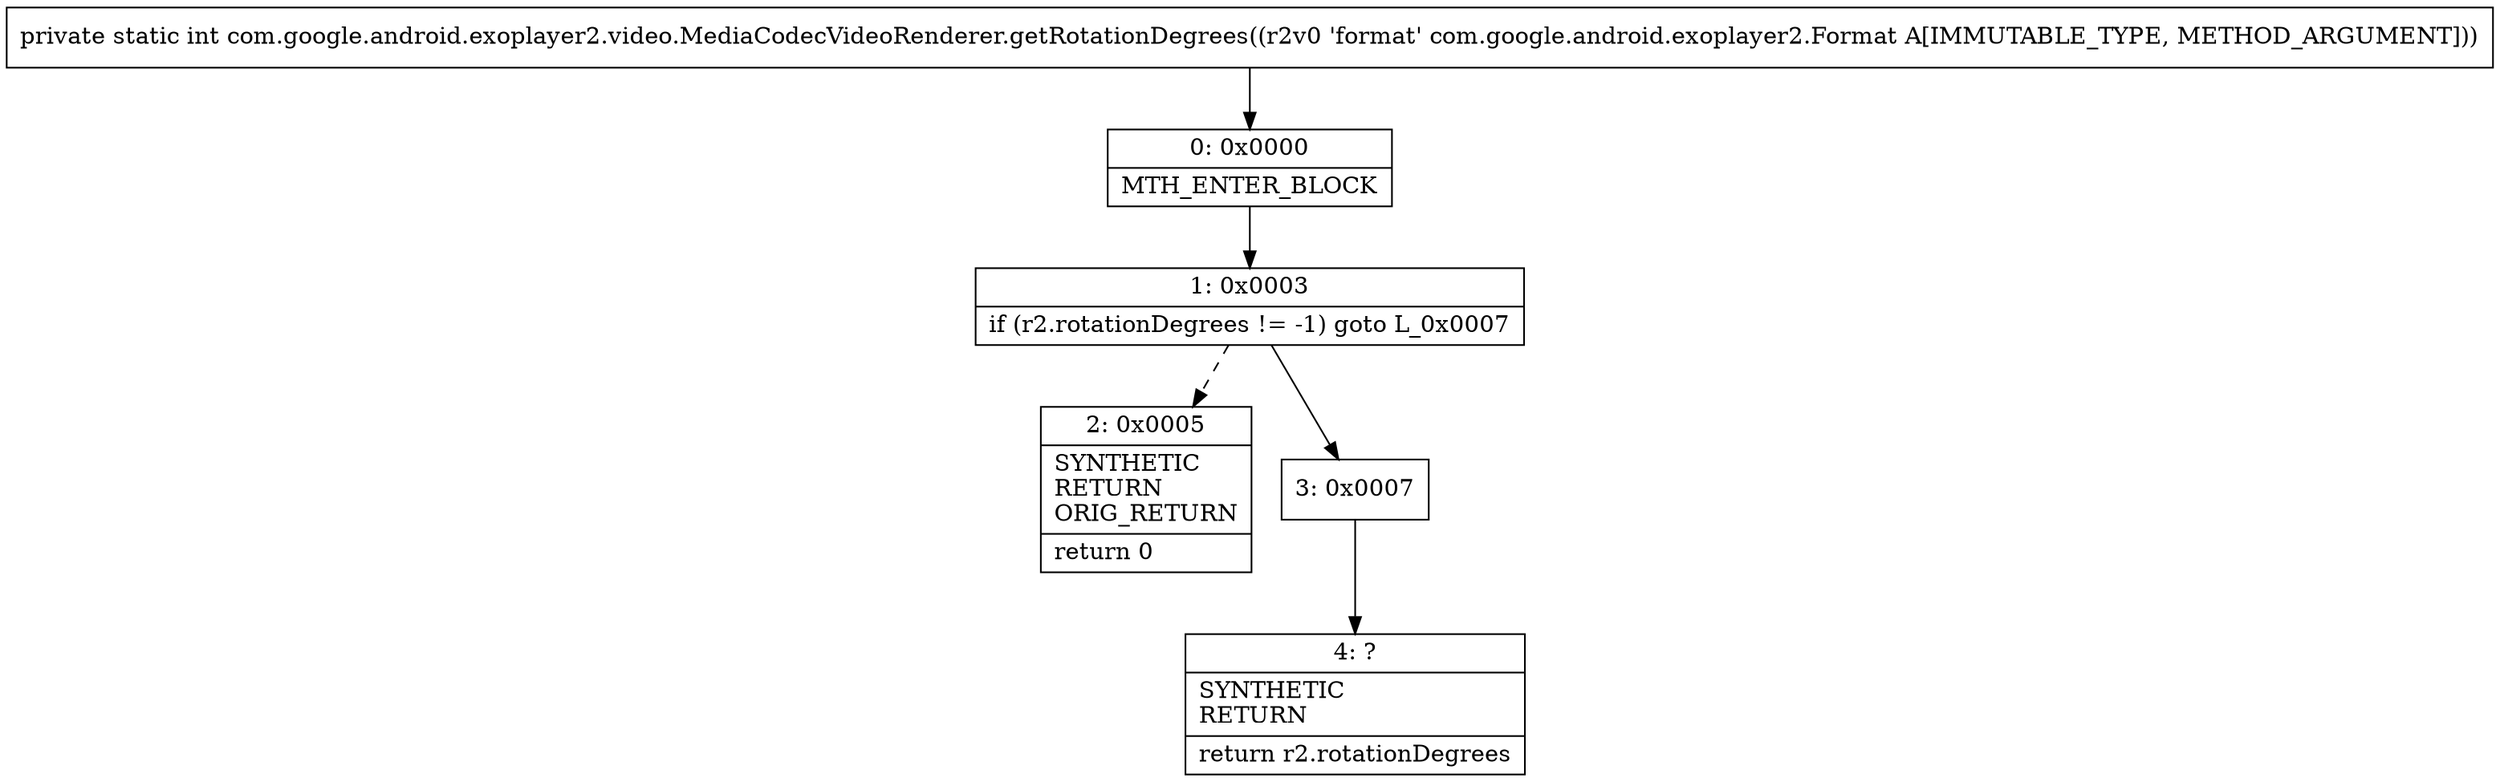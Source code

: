digraph "CFG forcom.google.android.exoplayer2.video.MediaCodecVideoRenderer.getRotationDegrees(Lcom\/google\/android\/exoplayer2\/Format;)I" {
Node_0 [shape=record,label="{0\:\ 0x0000|MTH_ENTER_BLOCK\l}"];
Node_1 [shape=record,label="{1\:\ 0x0003|if (r2.rotationDegrees != \-1) goto L_0x0007\l}"];
Node_2 [shape=record,label="{2\:\ 0x0005|SYNTHETIC\lRETURN\lORIG_RETURN\l|return 0\l}"];
Node_3 [shape=record,label="{3\:\ 0x0007}"];
Node_4 [shape=record,label="{4\:\ ?|SYNTHETIC\lRETURN\l|return r2.rotationDegrees\l}"];
MethodNode[shape=record,label="{private static int com.google.android.exoplayer2.video.MediaCodecVideoRenderer.getRotationDegrees((r2v0 'format' com.google.android.exoplayer2.Format A[IMMUTABLE_TYPE, METHOD_ARGUMENT])) }"];
MethodNode -> Node_0;
Node_0 -> Node_1;
Node_1 -> Node_2[style=dashed];
Node_1 -> Node_3;
Node_3 -> Node_4;
}

